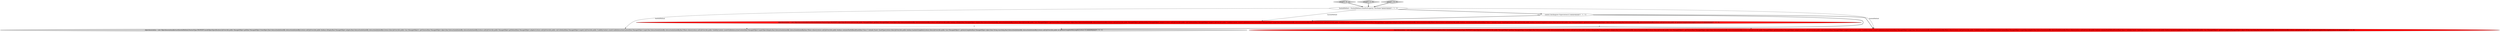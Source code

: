 digraph {
6 [style = filled, label = "setup['0', '0', '1']", fillcolor = lightgray, shape = diamond image = "AAA0AAABBB3BBB"];
7 [style = filled, label = "objectAssociation = new ObjectAssociationAbstract(facetedMethod,FeatureType.PROPERTY,mockObjectSpecification){@Override public ManagedObject get(final ManagedObject fromObject,final InteractionInitiatedBy interactionInitiatedBy){return null}@Override public boolean isEmpty(final ManagedObject adapter,final InteractionInitiatedBy interactionInitiatedBy){return false}@Override public Can<ManagedObject> getChoices(final ManagedObject object,final InteractionInitiatedBy interactionInitiatedBy){return null}@Override public ManagedObject getDefault(final ManagedObject adapter){return null}@Override public void toDefault(final ManagedObject target){}@Override public UsabilityContext createUsableInteractionContext(final ManagedObject target,final InteractionInitiatedBy interactionInitiatedBy,final Where where){return null}@Override public VisibilityContext createVisibleInteractionContext(final ManagedObject targetObjectAdapter,final InteractionInitiatedBy interactionInitiatedBy,final Where where){return null}@Override public boolean containsNonFallbackFacet(final Class<? extends Facet> facetType){return false}@Override public boolean hasAutoComplete(){return false}@Override public Can<ManagedObject> getAutoComplete(final ManagedObject object,final String searchArg,final InteractionInitiatedBy interactionInitiatedBy){return null}@Override public int getAutoCompleteMinLength(){return 0}}@@@9@@@['0', '0', '1']", fillcolor = lightgray, shape = ellipse image = "AAA0AAABBB3BBB"];
4 [style = filled, label = "objectAssociation = new ObjectAssociationAbstract(facetedMethod.getIdentifier(),facetedMethod,FeatureType.PROPERTY,objectSpecification){@Override public ManagedObject get(final ManagedObject fromObject,final InteractionInitiatedBy interactionInitiatedBy){return null}@Override public boolean isEmpty(final ManagedObject adapter,final InteractionInitiatedBy interactionInitiatedBy){return false}@Override public Can<ManagedObject> getChoices(final ManagedObject object,final InteractionInitiatedBy interactionInitiatedBy){return null}@Override public ManagedObject getDefault(final ManagedObject adapter){return null}@Override public void toDefault(final ManagedObject target){}@Override public UsabilityContext createUsableInteractionContext(final ManagedObject target,final InteractionInitiatedBy interactionInitiatedBy,Where where){return null}@Override public VisibilityContext createVisibleInteractionContext(final ManagedObject targetObjectAdapter,final InteractionInitiatedBy interactionInitiatedBy,Where where){return null}@Override public boolean containsNonFallbackFacet(final Class<? extends Facet> facetType){return false}@Override public boolean hasAutoComplete(){return false}@Override public Can<ManagedObject> getAutoComplete(ManagedObject object,String searchArg,final InteractionInitiatedBy interactionInitiatedBy){return null}@Override public int getAutoCompleteMinLength(){return 0}}@@@9@@@['0', '1', '0']", fillcolor = red, shape = ellipse image = "AAA1AAABBB2BBB"];
2 [style = filled, label = "context.checking(new Expectations(){})@@@4@@@['1', '1', '1']", fillcolor = white, shape = ellipse image = "AAA0AAABBB1BBB"];
5 [style = filled, label = "setup['0', '1', '0']", fillcolor = lightgray, shape = diamond image = "AAA0AAABBB2BBB"];
0 [style = filled, label = "facetedMethod = FacetedMethod.createForProperty(,\"firstName\")@@@3@@@['1', '1', '1']", fillcolor = white, shape = ellipse image = "AAA0AAABBB1BBB"];
1 [style = filled, label = "setup['1', '0', '0']", fillcolor = lightgray, shape = diamond image = "AAA0AAABBB1BBB"];
3 [style = filled, label = "objectAssociation = new ObjectAssociationAbstract(facetedMethod,FeatureType.PROPERTY,objectSpecification){@Override public ManagedObject get(final ManagedObject fromObject,final InteractionInitiatedBy interactionInitiatedBy){return null}@Override public boolean isEmpty(final ManagedObject adapter,final InteractionInitiatedBy interactionInitiatedBy){return false}@Override public Can<ManagedObject> getChoices(final ManagedObject object,final InteractionInitiatedBy interactionInitiatedBy){return null}@Override public ManagedObject getDefault(final ManagedObject adapter){return null}@Override public void toDefault(final ManagedObject target){}@Override public UsabilityContext createUsableInteractionContext(final ManagedObject target,final InteractionInitiatedBy interactionInitiatedBy,Where where){return null}@Override public VisibilityContext createVisibleInteractionContext(final ManagedObject targetObjectAdapter,final InteractionInitiatedBy interactionInitiatedBy,Where where){return null}@Override public boolean containsNonFallbackFacet(final Class<? extends Facet> facetType){return false}@Override public boolean hasAutoComplete(){return false}@Override public Can<ManagedObject> getAutoComplete(ManagedObject object,String searchArg,final InteractionInitiatedBy interactionInitiatedBy){return null}@Override public int getAutoCompleteMinLength(){return 0}}@@@9@@@['1', '0', '0']", fillcolor = red, shape = ellipse image = "AAA1AAABBB1BBB"];
0->3 [style = solid, label="facetedMethod"];
6->0 [style = bold, label=""];
1->0 [style = bold, label=""];
2->7 [style = bold, label=""];
5->0 [style = bold, label=""];
3->4 [style = dashed, label="0"];
2->4 [style = bold, label=""];
3->7 [style = dashed, label="0"];
0->4 [style = solid, label="facetedMethod"];
2->3 [style = bold, label=""];
0->2 [style = bold, label=""];
0->7 [style = solid, label="facetedMethod"];
}
